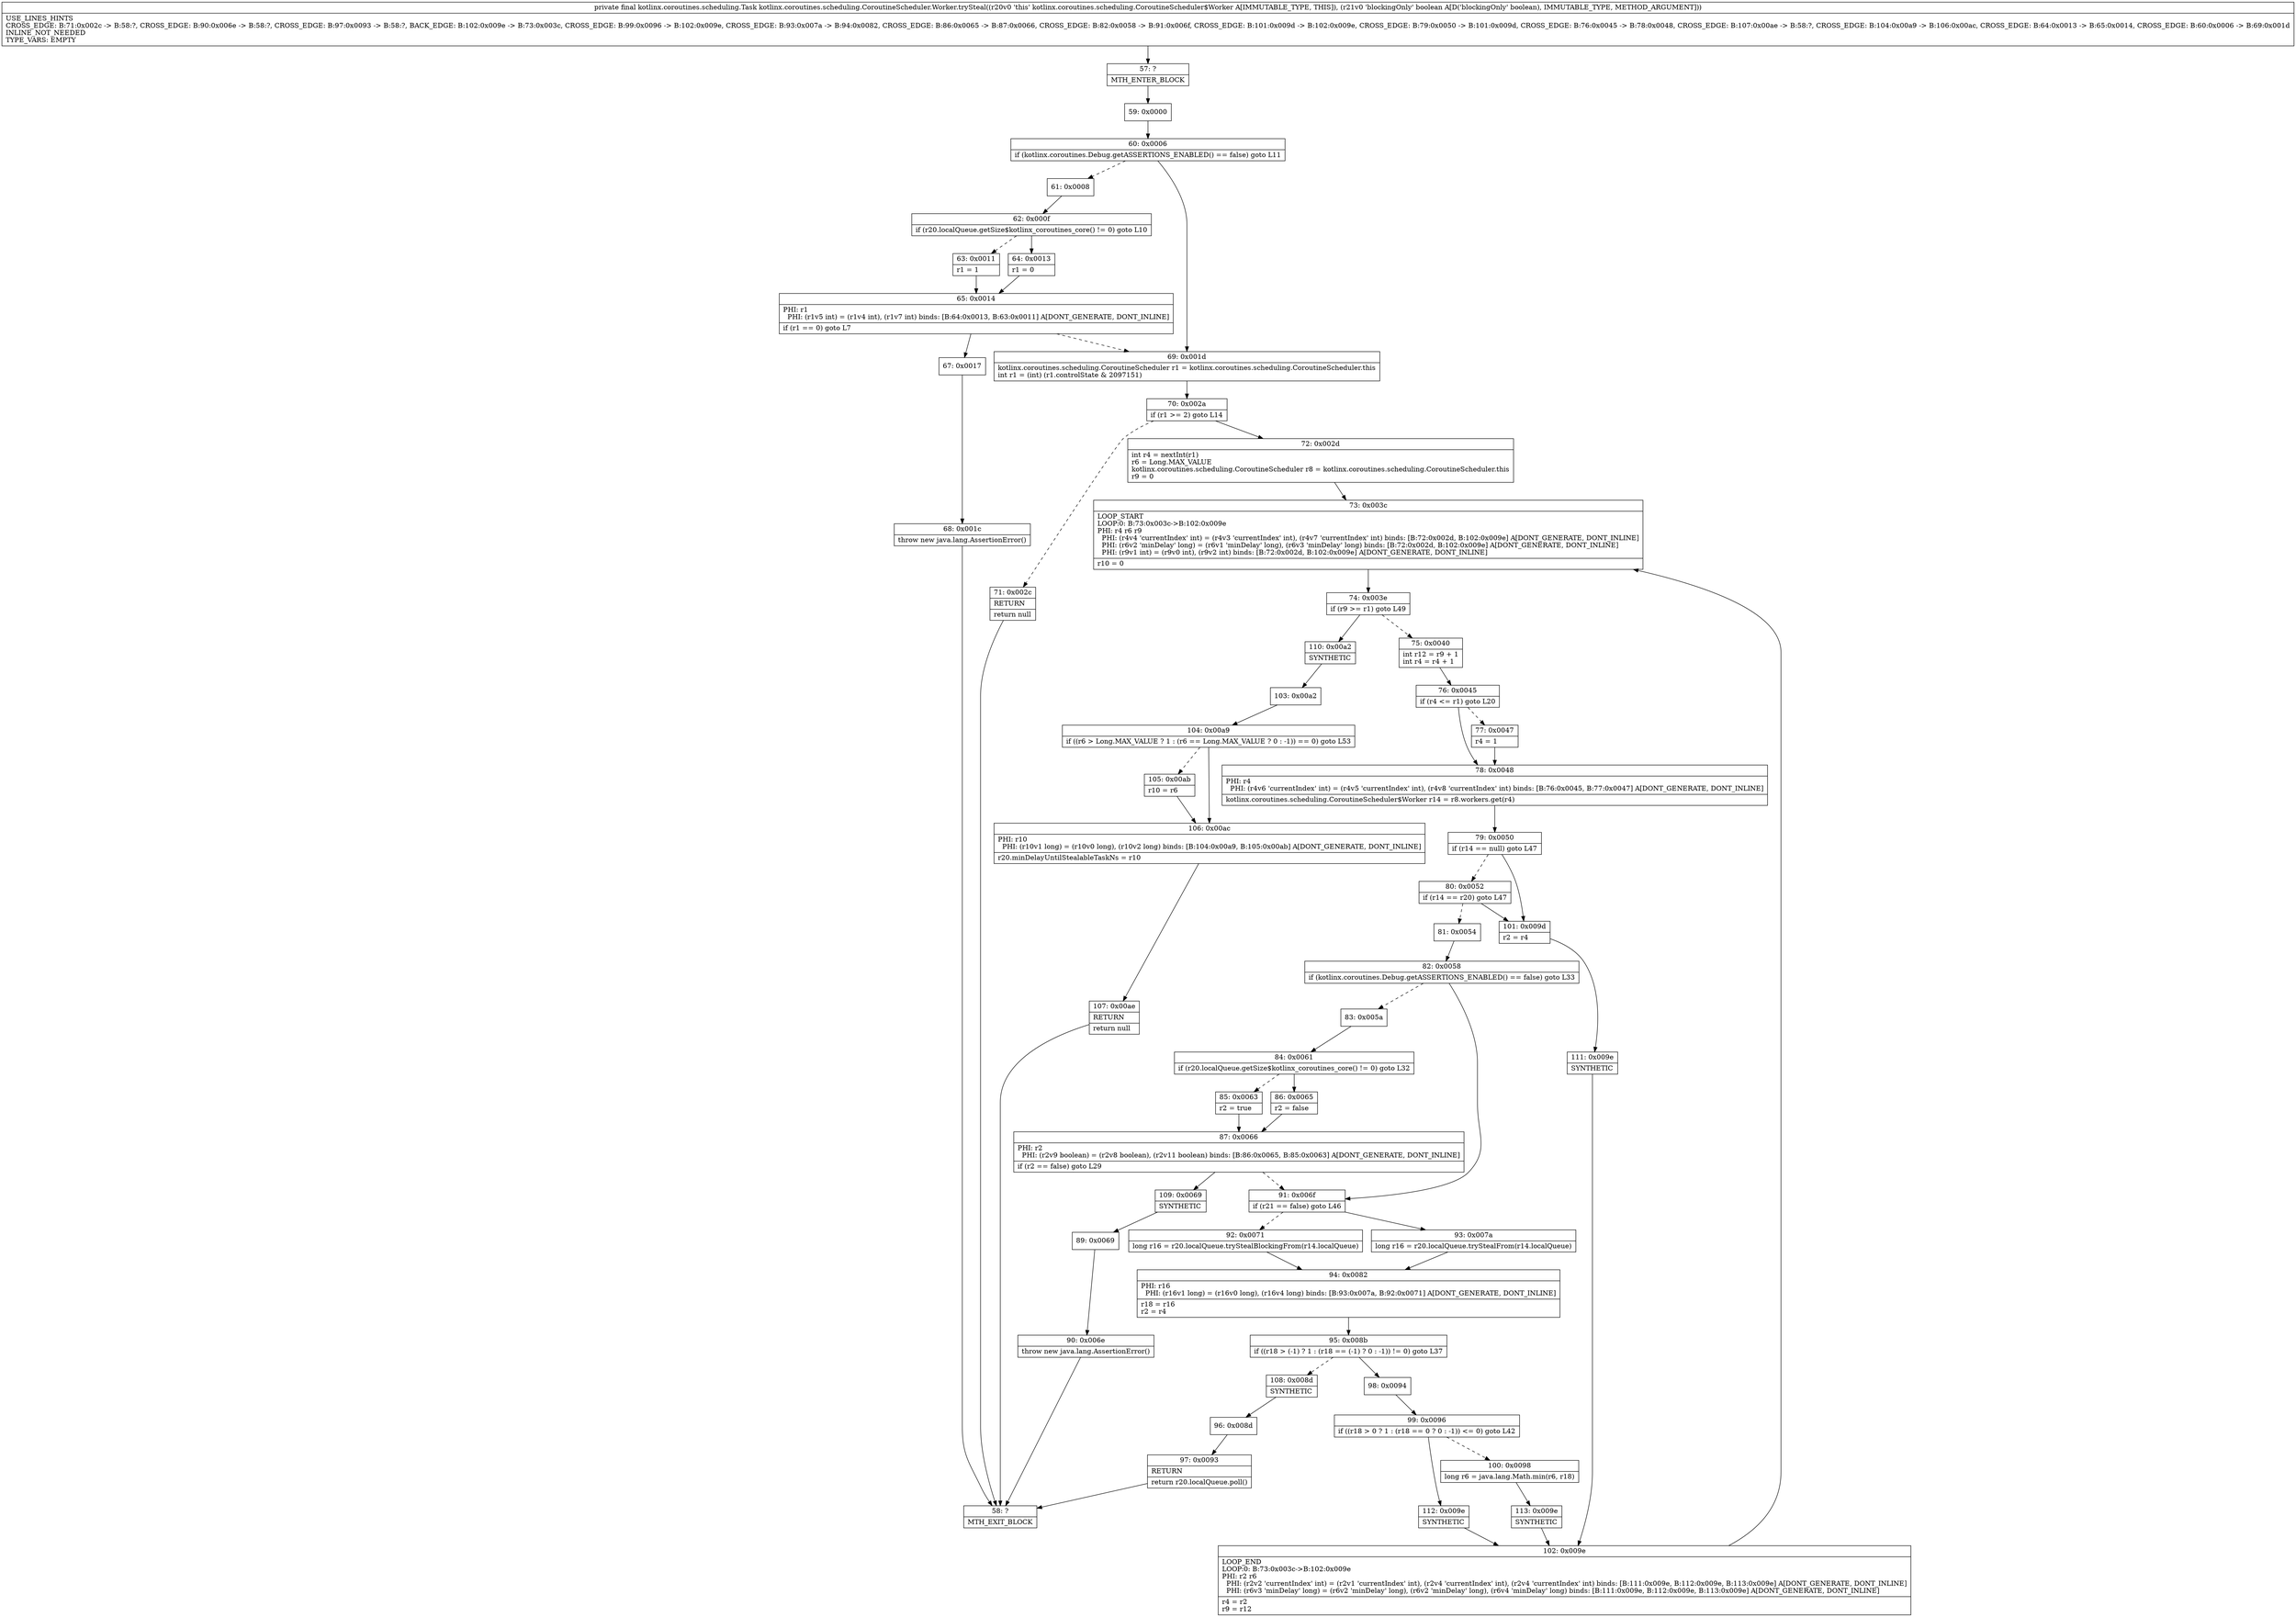 digraph "CFG forkotlinx.coroutines.scheduling.CoroutineScheduler.Worker.trySteal(Z)Lkotlinx\/coroutines\/scheduling\/Task;" {
Node_57 [shape=record,label="{57\:\ ?|MTH_ENTER_BLOCK\l}"];
Node_59 [shape=record,label="{59\:\ 0x0000}"];
Node_60 [shape=record,label="{60\:\ 0x0006|if (kotlinx.coroutines.Debug.getASSERTIONS_ENABLED() == false) goto L11\l}"];
Node_61 [shape=record,label="{61\:\ 0x0008}"];
Node_62 [shape=record,label="{62\:\ 0x000f|if (r20.localQueue.getSize$kotlinx_coroutines_core() != 0) goto L10\l}"];
Node_63 [shape=record,label="{63\:\ 0x0011|r1 = 1\l}"];
Node_65 [shape=record,label="{65\:\ 0x0014|PHI: r1 \l  PHI: (r1v5 int) = (r1v4 int), (r1v7 int) binds: [B:64:0x0013, B:63:0x0011] A[DONT_GENERATE, DONT_INLINE]\l|if (r1 == 0) goto L7\l}"];
Node_67 [shape=record,label="{67\:\ 0x0017}"];
Node_68 [shape=record,label="{68\:\ 0x001c|throw new java.lang.AssertionError()\l}"];
Node_58 [shape=record,label="{58\:\ ?|MTH_EXIT_BLOCK\l}"];
Node_64 [shape=record,label="{64\:\ 0x0013|r1 = 0\l}"];
Node_69 [shape=record,label="{69\:\ 0x001d|kotlinx.coroutines.scheduling.CoroutineScheduler r1 = kotlinx.coroutines.scheduling.CoroutineScheduler.this\lint r1 = (int) (r1.controlState & 2097151)\l}"];
Node_70 [shape=record,label="{70\:\ 0x002a|if (r1 \>= 2) goto L14\l}"];
Node_71 [shape=record,label="{71\:\ 0x002c|RETURN\l|return null\l}"];
Node_72 [shape=record,label="{72\:\ 0x002d|int r4 = nextInt(r1)\lr6 = Long.MAX_VALUE\lkotlinx.coroutines.scheduling.CoroutineScheduler r8 = kotlinx.coroutines.scheduling.CoroutineScheduler.this\lr9 = 0\l}"];
Node_73 [shape=record,label="{73\:\ 0x003c|LOOP_START\lLOOP:0: B:73:0x003c\-\>B:102:0x009e\lPHI: r4 r6 r9 \l  PHI: (r4v4 'currentIndex' int) = (r4v3 'currentIndex' int), (r4v7 'currentIndex' int) binds: [B:72:0x002d, B:102:0x009e] A[DONT_GENERATE, DONT_INLINE]\l  PHI: (r6v2 'minDelay' long) = (r6v1 'minDelay' long), (r6v3 'minDelay' long) binds: [B:72:0x002d, B:102:0x009e] A[DONT_GENERATE, DONT_INLINE]\l  PHI: (r9v1 int) = (r9v0 int), (r9v2 int) binds: [B:72:0x002d, B:102:0x009e] A[DONT_GENERATE, DONT_INLINE]\l|r10 = 0\l}"];
Node_74 [shape=record,label="{74\:\ 0x003e|if (r9 \>= r1) goto L49\l}"];
Node_75 [shape=record,label="{75\:\ 0x0040|int r12 = r9 + 1\lint r4 = r4 + 1\l}"];
Node_76 [shape=record,label="{76\:\ 0x0045|if (r4 \<= r1) goto L20\l}"];
Node_77 [shape=record,label="{77\:\ 0x0047|r4 = 1\l}"];
Node_78 [shape=record,label="{78\:\ 0x0048|PHI: r4 \l  PHI: (r4v6 'currentIndex' int) = (r4v5 'currentIndex' int), (r4v8 'currentIndex' int) binds: [B:76:0x0045, B:77:0x0047] A[DONT_GENERATE, DONT_INLINE]\l|kotlinx.coroutines.scheduling.CoroutineScheduler$Worker r14 = r8.workers.get(r4)\l}"];
Node_79 [shape=record,label="{79\:\ 0x0050|if (r14 == null) goto L47\l}"];
Node_80 [shape=record,label="{80\:\ 0x0052|if (r14 == r20) goto L47\l}"];
Node_81 [shape=record,label="{81\:\ 0x0054}"];
Node_82 [shape=record,label="{82\:\ 0x0058|if (kotlinx.coroutines.Debug.getASSERTIONS_ENABLED() == false) goto L33\l}"];
Node_83 [shape=record,label="{83\:\ 0x005a}"];
Node_84 [shape=record,label="{84\:\ 0x0061|if (r20.localQueue.getSize$kotlinx_coroutines_core() != 0) goto L32\l}"];
Node_85 [shape=record,label="{85\:\ 0x0063|r2 = true\l}"];
Node_87 [shape=record,label="{87\:\ 0x0066|PHI: r2 \l  PHI: (r2v9 boolean) = (r2v8 boolean), (r2v11 boolean) binds: [B:86:0x0065, B:85:0x0063] A[DONT_GENERATE, DONT_INLINE]\l|if (r2 == false) goto L29\l}"];
Node_109 [shape=record,label="{109\:\ 0x0069|SYNTHETIC\l}"];
Node_89 [shape=record,label="{89\:\ 0x0069}"];
Node_90 [shape=record,label="{90\:\ 0x006e|throw new java.lang.AssertionError()\l}"];
Node_86 [shape=record,label="{86\:\ 0x0065|r2 = false\l}"];
Node_91 [shape=record,label="{91\:\ 0x006f|if (r21 == false) goto L46\l}"];
Node_92 [shape=record,label="{92\:\ 0x0071|long r16 = r20.localQueue.tryStealBlockingFrom(r14.localQueue)\l}"];
Node_94 [shape=record,label="{94\:\ 0x0082|PHI: r16 \l  PHI: (r16v1 long) = (r16v0 long), (r16v4 long) binds: [B:93:0x007a, B:92:0x0071] A[DONT_GENERATE, DONT_INLINE]\l|r18 = r16\lr2 = r4\l}"];
Node_95 [shape=record,label="{95\:\ 0x008b|if ((r18 \> (\-1) ? 1 : (r18 == (\-1) ? 0 : \-1)) != 0) goto L37\l}"];
Node_98 [shape=record,label="{98\:\ 0x0094}"];
Node_99 [shape=record,label="{99\:\ 0x0096|if ((r18 \> 0 ? 1 : (r18 == 0 ? 0 : \-1)) \<= 0) goto L42\l}"];
Node_100 [shape=record,label="{100\:\ 0x0098|long r6 = java.lang.Math.min(r6, r18)\l}"];
Node_113 [shape=record,label="{113\:\ 0x009e|SYNTHETIC\l}"];
Node_102 [shape=record,label="{102\:\ 0x009e|LOOP_END\lLOOP:0: B:73:0x003c\-\>B:102:0x009e\lPHI: r2 r6 \l  PHI: (r2v2 'currentIndex' int) = (r2v1 'currentIndex' int), (r2v4 'currentIndex' int), (r2v4 'currentIndex' int) binds: [B:111:0x009e, B:112:0x009e, B:113:0x009e] A[DONT_GENERATE, DONT_INLINE]\l  PHI: (r6v3 'minDelay' long) = (r6v2 'minDelay' long), (r6v2 'minDelay' long), (r6v4 'minDelay' long) binds: [B:111:0x009e, B:112:0x009e, B:113:0x009e] A[DONT_GENERATE, DONT_INLINE]\l|r4 = r2\lr9 = r12\l}"];
Node_112 [shape=record,label="{112\:\ 0x009e|SYNTHETIC\l}"];
Node_108 [shape=record,label="{108\:\ 0x008d|SYNTHETIC\l}"];
Node_96 [shape=record,label="{96\:\ 0x008d}"];
Node_97 [shape=record,label="{97\:\ 0x0093|RETURN\l|return r20.localQueue.poll()\l}"];
Node_93 [shape=record,label="{93\:\ 0x007a|long r16 = r20.localQueue.tryStealFrom(r14.localQueue)\l}"];
Node_101 [shape=record,label="{101\:\ 0x009d|r2 = r4\l}"];
Node_111 [shape=record,label="{111\:\ 0x009e|SYNTHETIC\l}"];
Node_110 [shape=record,label="{110\:\ 0x00a2|SYNTHETIC\l}"];
Node_103 [shape=record,label="{103\:\ 0x00a2}"];
Node_104 [shape=record,label="{104\:\ 0x00a9|if ((r6 \> Long.MAX_VALUE ? 1 : (r6 == Long.MAX_VALUE ? 0 : \-1)) == 0) goto L53\l}"];
Node_105 [shape=record,label="{105\:\ 0x00ab|r10 = r6\l}"];
Node_106 [shape=record,label="{106\:\ 0x00ac|PHI: r10 \l  PHI: (r10v1 long) = (r10v0 long), (r10v2 long) binds: [B:104:0x00a9, B:105:0x00ab] A[DONT_GENERATE, DONT_INLINE]\l|r20.minDelayUntilStealableTaskNs = r10\l}"];
Node_107 [shape=record,label="{107\:\ 0x00ae|RETURN\l|return null\l}"];
MethodNode[shape=record,label="{private final kotlinx.coroutines.scheduling.Task kotlinx.coroutines.scheduling.CoroutineScheduler.Worker.trySteal((r20v0 'this' kotlinx.coroutines.scheduling.CoroutineScheduler$Worker A[IMMUTABLE_TYPE, THIS]), (r21v0 'blockingOnly' boolean A[D('blockingOnly' boolean), IMMUTABLE_TYPE, METHOD_ARGUMENT]))  | USE_LINES_HINTS\lCROSS_EDGE: B:71:0x002c \-\> B:58:?, CROSS_EDGE: B:90:0x006e \-\> B:58:?, CROSS_EDGE: B:97:0x0093 \-\> B:58:?, BACK_EDGE: B:102:0x009e \-\> B:73:0x003c, CROSS_EDGE: B:99:0x0096 \-\> B:102:0x009e, CROSS_EDGE: B:93:0x007a \-\> B:94:0x0082, CROSS_EDGE: B:86:0x0065 \-\> B:87:0x0066, CROSS_EDGE: B:82:0x0058 \-\> B:91:0x006f, CROSS_EDGE: B:101:0x009d \-\> B:102:0x009e, CROSS_EDGE: B:79:0x0050 \-\> B:101:0x009d, CROSS_EDGE: B:76:0x0045 \-\> B:78:0x0048, CROSS_EDGE: B:107:0x00ae \-\> B:58:?, CROSS_EDGE: B:104:0x00a9 \-\> B:106:0x00ac, CROSS_EDGE: B:64:0x0013 \-\> B:65:0x0014, CROSS_EDGE: B:60:0x0006 \-\> B:69:0x001d\lINLINE_NOT_NEEDED\lTYPE_VARS: EMPTY\l}"];
MethodNode -> Node_57;Node_57 -> Node_59;
Node_59 -> Node_60;
Node_60 -> Node_61[style=dashed];
Node_60 -> Node_69;
Node_61 -> Node_62;
Node_62 -> Node_63[style=dashed];
Node_62 -> Node_64;
Node_63 -> Node_65;
Node_65 -> Node_67;
Node_65 -> Node_69[style=dashed];
Node_67 -> Node_68;
Node_68 -> Node_58;
Node_64 -> Node_65;
Node_69 -> Node_70;
Node_70 -> Node_71[style=dashed];
Node_70 -> Node_72;
Node_71 -> Node_58;
Node_72 -> Node_73;
Node_73 -> Node_74;
Node_74 -> Node_75[style=dashed];
Node_74 -> Node_110;
Node_75 -> Node_76;
Node_76 -> Node_77[style=dashed];
Node_76 -> Node_78;
Node_77 -> Node_78;
Node_78 -> Node_79;
Node_79 -> Node_80[style=dashed];
Node_79 -> Node_101;
Node_80 -> Node_81[style=dashed];
Node_80 -> Node_101;
Node_81 -> Node_82;
Node_82 -> Node_83[style=dashed];
Node_82 -> Node_91;
Node_83 -> Node_84;
Node_84 -> Node_85[style=dashed];
Node_84 -> Node_86;
Node_85 -> Node_87;
Node_87 -> Node_91[style=dashed];
Node_87 -> Node_109;
Node_109 -> Node_89;
Node_89 -> Node_90;
Node_90 -> Node_58;
Node_86 -> Node_87;
Node_91 -> Node_92[style=dashed];
Node_91 -> Node_93;
Node_92 -> Node_94;
Node_94 -> Node_95;
Node_95 -> Node_98;
Node_95 -> Node_108[style=dashed];
Node_98 -> Node_99;
Node_99 -> Node_100[style=dashed];
Node_99 -> Node_112;
Node_100 -> Node_113;
Node_113 -> Node_102;
Node_102 -> Node_73;
Node_112 -> Node_102;
Node_108 -> Node_96;
Node_96 -> Node_97;
Node_97 -> Node_58;
Node_93 -> Node_94;
Node_101 -> Node_111;
Node_111 -> Node_102;
Node_110 -> Node_103;
Node_103 -> Node_104;
Node_104 -> Node_105[style=dashed];
Node_104 -> Node_106;
Node_105 -> Node_106;
Node_106 -> Node_107;
Node_107 -> Node_58;
}

